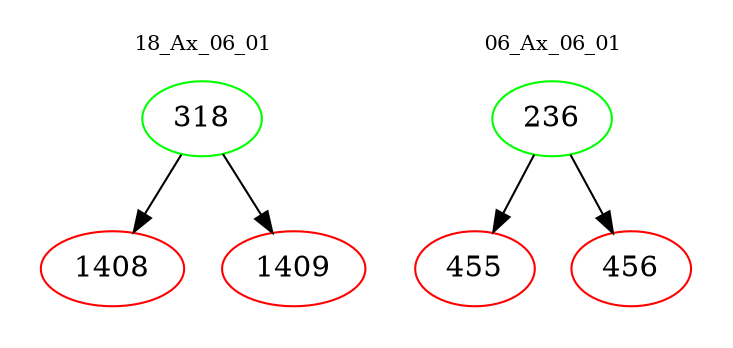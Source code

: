digraph{
subgraph cluster_0 {
color = white
label = "18_Ax_06_01";
fontsize=10;
T0_318 [label="318", color="green"]
T0_318 -> T0_1408 [color="black"]
T0_1408 [label="1408", color="red"]
T0_318 -> T0_1409 [color="black"]
T0_1409 [label="1409", color="red"]
}
subgraph cluster_1 {
color = white
label = "06_Ax_06_01";
fontsize=10;
T1_236 [label="236", color="green"]
T1_236 -> T1_455 [color="black"]
T1_455 [label="455", color="red"]
T1_236 -> T1_456 [color="black"]
T1_456 [label="456", color="red"]
}
}
